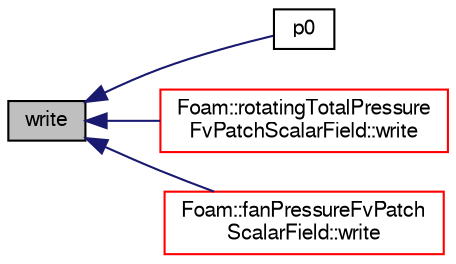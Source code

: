 digraph "write"
{
  bgcolor="transparent";
  edge [fontname="FreeSans",fontsize="10",labelfontname="FreeSans",labelfontsize="10"];
  node [fontname="FreeSans",fontsize="10",shape=record];
  rankdir="LR";
  Node195 [label="write",height=0.2,width=0.4,color="black", fillcolor="grey75", style="filled", fontcolor="black"];
  Node195 -> Node196 [dir="back",color="midnightblue",fontsize="10",style="solid",fontname="FreeSans"];
  Node196 [label="p0",height=0.2,width=0.4,color="black",URL="$a22286.html#a02eb73e3f74868ef7a7ad3d07529d81e",tooltip="Return reference to the total pressure to allow adjustment. "];
  Node195 -> Node197 [dir="back",color="midnightblue",fontsize="10",style="solid",fontname="FreeSans"];
  Node197 [label="Foam::rotatingTotalPressure\lFvPatchScalarField::write",height=0.2,width=0.4,color="red",URL="$a22250.html#a293fdfec8bdfbd5c3913ab4c9f3454ff",tooltip="Write. "];
  Node195 -> Node199 [dir="back",color="midnightblue",fontsize="10",style="solid",fontname="FreeSans"];
  Node199 [label="Foam::fanPressureFvPatch\lScalarField::write",height=0.2,width=0.4,color="red",URL="$a22090.html#a293fdfec8bdfbd5c3913ab4c9f3454ff",tooltip="Write. "];
}
